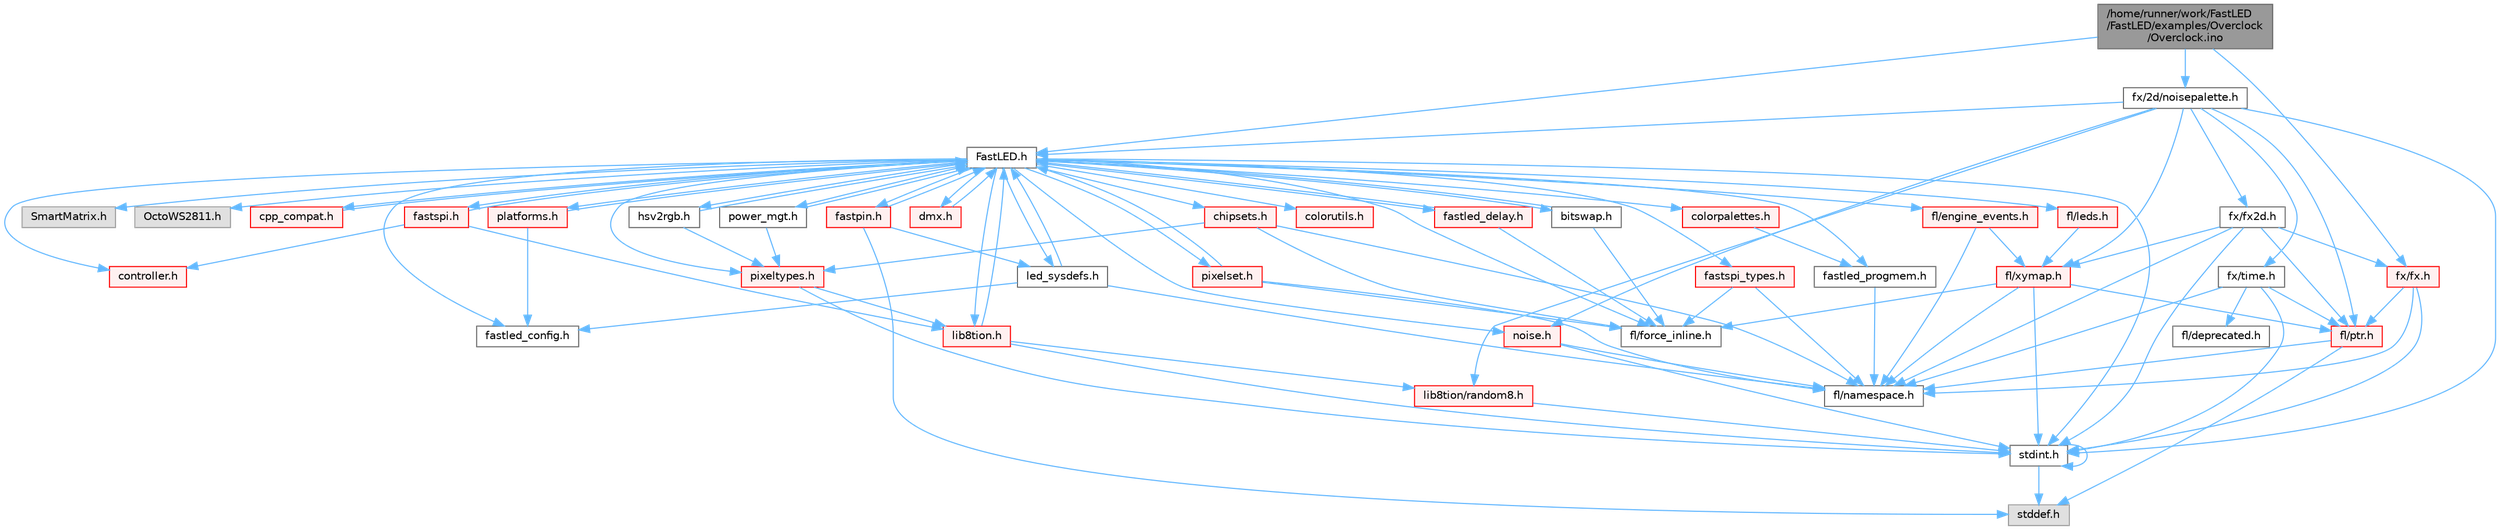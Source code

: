 digraph "/home/runner/work/FastLED/FastLED/examples/Overclock/Overclock.ino"
{
 // INTERACTIVE_SVG=YES
 // LATEX_PDF_SIZE
  bgcolor="transparent";
  edge [fontname=Helvetica,fontsize=10,labelfontname=Helvetica,labelfontsize=10];
  node [fontname=Helvetica,fontsize=10,shape=box,height=0.2,width=0.4];
  Node1 [id="Node000001",label="/home/runner/work/FastLED\l/FastLED/examples/Overclock\l/Overclock.ino",height=0.2,width=0.4,color="gray40", fillcolor="grey60", style="filled", fontcolor="black",tooltip="Demonstrates how to overclock a FastLED setup."];
  Node1 -> Node2 [id="edge1_Node000001_Node000002",color="steelblue1",style="solid",tooltip=" "];
  Node2 [id="Node000002",label="fx/2d/noisepalette.h",height=0.2,width=0.4,color="grey40", fillcolor="white", style="filled",URL="$d6/dc7/noisepalette_8h.html",tooltip="Demonstrates how to mix noise generation with color palettes on a 2D LED matrix."];
  Node2 -> Node3 [id="edge2_Node000002_Node000003",color="steelblue1",style="solid",tooltip=" "];
  Node3 [id="Node000003",label="stdint.h",height=0.2,width=0.4,color="grey40", fillcolor="white", style="filled",URL="$df/dd8/stdint_8h.html",tooltip=" "];
  Node3 -> Node4 [id="edge3_Node000003_Node000004",color="steelblue1",style="solid",tooltip=" "];
  Node4 [id="Node000004",label="stddef.h",height=0.2,width=0.4,color="grey60", fillcolor="#E0E0E0", style="filled",tooltip=" "];
  Node3 -> Node3 [id="edge4_Node000003_Node000003",color="steelblue1",style="solid",tooltip=" "];
  Node2 -> Node5 [id="edge5_Node000002_Node000005",color="steelblue1",style="solid",tooltip=" "];
  Node5 [id="Node000005",label="FastLED.h",height=0.2,width=0.4,color="grey40", fillcolor="white", style="filled",URL="$db/d97/_fast_l_e_d_8h.html",tooltip="central include file for FastLED, defines the CFastLED class/object"];
  Node5 -> Node3 [id="edge6_Node000005_Node000003",color="steelblue1",style="solid",tooltip=" "];
  Node5 -> Node6 [id="edge7_Node000005_Node000006",color="steelblue1",style="solid",tooltip=" "];
  Node6 [id="Node000006",label="SmartMatrix.h",height=0.2,width=0.4,color="grey60", fillcolor="#E0E0E0", style="filled",tooltip=" "];
  Node5 -> Node7 [id="edge8_Node000005_Node000007",color="steelblue1",style="solid",tooltip=" "];
  Node7 [id="Node000007",label="OctoWS2811.h",height=0.2,width=0.4,color="grey60", fillcolor="#E0E0E0", style="filled",tooltip=" "];
  Node5 -> Node8 [id="edge9_Node000005_Node000008",color="steelblue1",style="solid",tooltip=" "];
  Node8 [id="Node000008",label="fl/force_inline.h",height=0.2,width=0.4,color="grey40", fillcolor="white", style="filled",URL="$d4/d64/force__inline_8h.html",tooltip=" "];
  Node5 -> Node9 [id="edge10_Node000005_Node000009",color="steelblue1",style="solid",tooltip=" "];
  Node9 [id="Node000009",label="cpp_compat.h",height=0.2,width=0.4,color="red", fillcolor="#FFF0F0", style="filled",URL="$d9/d13/cpp__compat_8h.html",tooltip="Compatibility functions based on C++ version."];
  Node9 -> Node5 [id="edge11_Node000009_Node000005",color="steelblue1",style="solid",tooltip=" "];
  Node5 -> Node11 [id="edge12_Node000005_Node000011",color="steelblue1",style="solid",tooltip=" "];
  Node11 [id="Node000011",label="fastled_config.h",height=0.2,width=0.4,color="grey40", fillcolor="white", style="filled",URL="$d5/d11/fastled__config_8h.html",tooltip="Contains definitions that can be used to configure FastLED at compile time."];
  Node5 -> Node12 [id="edge13_Node000005_Node000012",color="steelblue1",style="solid",tooltip=" "];
  Node12 [id="Node000012",label="led_sysdefs.h",height=0.2,width=0.4,color="grey40", fillcolor="white", style="filled",URL="$d9/d3e/led__sysdefs_8h.html",tooltip="Determines which platform system definitions to include."];
  Node12 -> Node5 [id="edge14_Node000012_Node000005",color="steelblue1",style="solid",tooltip=" "];
  Node12 -> Node11 [id="edge15_Node000012_Node000011",color="steelblue1",style="solid",tooltip=" "];
  Node12 -> Node13 [id="edge16_Node000012_Node000013",color="steelblue1",style="solid",tooltip=" "];
  Node13 [id="Node000013",label="fl/namespace.h",height=0.2,width=0.4,color="grey40", fillcolor="white", style="filled",URL="$df/d2a/namespace_8h.html",tooltip="Implements the FastLED namespace macros."];
  Node5 -> Node14 [id="edge17_Node000005_Node000014",color="steelblue1",style="solid",tooltip=" "];
  Node14 [id="Node000014",label="fastled_delay.h",height=0.2,width=0.4,color="red", fillcolor="#FFF0F0", style="filled",URL="$d0/da8/fastled__delay_8h.html",tooltip="Utility functions and classes for managing delay cycles."];
  Node14 -> Node5 [id="edge18_Node000014_Node000005",color="steelblue1",style="solid",tooltip=" "];
  Node14 -> Node8 [id="edge19_Node000014_Node000008",color="steelblue1",style="solid",tooltip=" "];
  Node5 -> Node16 [id="edge20_Node000005_Node000016",color="steelblue1",style="solid",tooltip=" "];
  Node16 [id="Node000016",label="bitswap.h",height=0.2,width=0.4,color="grey40", fillcolor="white", style="filled",URL="$de/ded/bitswap_8h.html",tooltip="Functions for doing a rotation of bits/bytes used by parallel output."];
  Node16 -> Node5 [id="edge21_Node000016_Node000005",color="steelblue1",style="solid",tooltip=" "];
  Node16 -> Node8 [id="edge22_Node000016_Node000008",color="steelblue1",style="solid",tooltip=" "];
  Node5 -> Node17 [id="edge23_Node000005_Node000017",color="steelblue1",style="solid",tooltip=" "];
  Node17 [id="Node000017",label="controller.h",height=0.2,width=0.4,color="red", fillcolor="#FFF0F0", style="filled",URL="$d2/dd9/controller_8h.html",tooltip="deprecated: base definitions used by led controllers for writing out led data"];
  Node5 -> Node69 [id="edge24_Node000005_Node000069",color="steelblue1",style="solid",tooltip=" "];
  Node69 [id="Node000069",label="fastpin.h",height=0.2,width=0.4,color="red", fillcolor="#FFF0F0", style="filled",URL="$db/d65/fastpin_8h.html",tooltip="Class base definitions for defining fast pin access."];
  Node69 -> Node5 [id="edge25_Node000069_Node000005",color="steelblue1",style="solid",tooltip=" "];
  Node69 -> Node12 [id="edge26_Node000069_Node000012",color="steelblue1",style="solid",tooltip=" "];
  Node69 -> Node4 [id="edge27_Node000069_Node000004",color="steelblue1",style="solid",tooltip=" "];
  Node5 -> Node70 [id="edge28_Node000005_Node000070",color="steelblue1",style="solid",tooltip=" "];
  Node70 [id="Node000070",label="fastspi_types.h",height=0.2,width=0.4,color="red", fillcolor="#FFF0F0", style="filled",URL="$d2/ddb/fastspi__types_8h.html",tooltip="Data types and constants used by SPI interfaces."];
  Node70 -> Node8 [id="edge29_Node000070_Node000008",color="steelblue1",style="solid",tooltip=" "];
  Node70 -> Node13 [id="edge30_Node000070_Node000013",color="steelblue1",style="solid",tooltip=" "];
  Node5 -> Node71 [id="edge31_Node000005_Node000071",color="steelblue1",style="solid",tooltip=" "];
  Node71 [id="Node000071",label="dmx.h",height=0.2,width=0.4,color="red", fillcolor="#FFF0F0", style="filled",URL="$d3/de1/dmx_8h.html",tooltip="Defines the DMX512-based LED controllers."];
  Node71 -> Node5 [id="edge32_Node000071_Node000005",color="steelblue1",style="solid",tooltip=" "];
  Node5 -> Node74 [id="edge33_Node000005_Node000074",color="steelblue1",style="solid",tooltip=" "];
  Node74 [id="Node000074",label="platforms.h",height=0.2,width=0.4,color="red", fillcolor="#FFF0F0", style="filled",URL="$da/dc9/platforms_8h.html",tooltip="Determines which platforms headers to include."];
  Node74 -> Node5 [id="edge34_Node000074_Node000005",color="steelblue1",style="solid",tooltip=" "];
  Node74 -> Node11 [id="edge35_Node000074_Node000011",color="steelblue1",style="solid",tooltip=" "];
  Node5 -> Node76 [id="edge36_Node000005_Node000076",color="steelblue1",style="solid",tooltip=" "];
  Node76 [id="Node000076",label="fastled_progmem.h",height=0.2,width=0.4,color="grey40", fillcolor="white", style="filled",URL="$df/dab/fastled__progmem_8h.html",tooltip="Wrapper definitions to allow seamless use of PROGMEM in environments that have it."];
  Node76 -> Node13 [id="edge37_Node000076_Node000013",color="steelblue1",style="solid",tooltip=" "];
  Node5 -> Node20 [id="edge38_Node000005_Node000020",color="steelblue1",style="solid",tooltip=" "];
  Node20 [id="Node000020",label="lib8tion.h",height=0.2,width=0.4,color="red", fillcolor="#FFF0F0", style="filled",URL="$df/da5/lib8tion_8h.html",tooltip="Fast, efficient 8-bit math functions specifically designed for high-performance LED programming."];
  Node20 -> Node5 [id="edge39_Node000020_Node000005",color="steelblue1",style="solid",tooltip=" "];
  Node20 -> Node3 [id="edge40_Node000020_Node000003",color="steelblue1",style="solid",tooltip=" "];
  Node20 -> Node46 [id="edge41_Node000020_Node000046",color="steelblue1",style="solid",tooltip=" "];
  Node46 [id="Node000046",label="lib8tion/random8.h",height=0.2,width=0.4,color="red", fillcolor="#FFF0F0", style="filled",URL="$d9/dfa/random8_8h.html",tooltip="Fast, efficient random number generators specifically designed for high-performance LED programming."];
  Node46 -> Node3 [id="edge42_Node000046_Node000003",color="steelblue1",style="solid",tooltip=" "];
  Node5 -> Node19 [id="edge43_Node000005_Node000019",color="steelblue1",style="solid",tooltip=" "];
  Node19 [id="Node000019",label="pixeltypes.h",height=0.2,width=0.4,color="red", fillcolor="#FFF0F0", style="filled",URL="$d2/dba/pixeltypes_8h.html",tooltip="Includes defintions for RGB and HSV pixels."];
  Node19 -> Node3 [id="edge44_Node000019_Node000003",color="steelblue1",style="solid",tooltip=" "];
  Node19 -> Node20 [id="edge45_Node000019_Node000020",color="steelblue1",style="solid",tooltip=" "];
  Node5 -> Node77 [id="edge46_Node000005_Node000077",color="steelblue1",style="solid",tooltip=" "];
  Node77 [id="Node000077",label="hsv2rgb.h",height=0.2,width=0.4,color="grey40", fillcolor="white", style="filled",URL="$de/d9a/hsv2rgb_8h.html",tooltip="Functions to convert from the HSV colorspace to the RGB colorspace."];
  Node77 -> Node5 [id="edge47_Node000077_Node000005",color="steelblue1",style="solid",tooltip=" "];
  Node77 -> Node19 [id="edge48_Node000077_Node000019",color="steelblue1",style="solid",tooltip=" "];
  Node5 -> Node78 [id="edge49_Node000005_Node000078",color="steelblue1",style="solid",tooltip=" "];
  Node78 [id="Node000078",label="colorutils.h",height=0.2,width=0.4,color="red", fillcolor="#FFF0F0", style="filled",URL="$d1/dfb/colorutils_8h.html",tooltip=" "];
  Node5 -> Node84 [id="edge50_Node000005_Node000084",color="steelblue1",style="solid",tooltip=" "];
  Node84 [id="Node000084",label="pixelset.h",height=0.2,width=0.4,color="red", fillcolor="#FFF0F0", style="filled",URL="$d4/d46/pixelset_8h.html",tooltip="Declares classes for managing logical groups of LEDs."];
  Node84 -> Node8 [id="edge51_Node000084_Node000008",color="steelblue1",style="solid",tooltip=" "];
  Node84 -> Node13 [id="edge52_Node000084_Node000013",color="steelblue1",style="solid",tooltip=" "];
  Node84 -> Node5 [id="edge53_Node000084_Node000005",color="steelblue1",style="solid",tooltip=" "];
  Node5 -> Node86 [id="edge54_Node000005_Node000086",color="steelblue1",style="solid",tooltip=" "];
  Node86 [id="Node000086",label="colorpalettes.h",height=0.2,width=0.4,color="red", fillcolor="#FFF0F0", style="filled",URL="$dc/dcc/colorpalettes_8h.html",tooltip="Declarations for the predefined color palettes supplied by FastLED."];
  Node86 -> Node76 [id="edge55_Node000086_Node000076",color="steelblue1",style="solid",tooltip=" "];
  Node5 -> Node87 [id="edge56_Node000005_Node000087",color="steelblue1",style="solid",tooltip=" "];
  Node87 [id="Node000087",label="noise.h",height=0.2,width=0.4,color="red", fillcolor="#FFF0F0", style="filled",URL="$d1/d31/noise_8h.html",tooltip="Functions to generate and fill arrays with noise."];
  Node87 -> Node3 [id="edge57_Node000087_Node000003",color="steelblue1",style="solid",tooltip=" "];
  Node87 -> Node13 [id="edge58_Node000087_Node000013",color="steelblue1",style="solid",tooltip=" "];
  Node5 -> Node88 [id="edge59_Node000005_Node000088",color="steelblue1",style="solid",tooltip=" "];
  Node88 [id="Node000088",label="power_mgt.h",height=0.2,width=0.4,color="grey40", fillcolor="white", style="filled",URL="$dc/d5b/power__mgt_8h.html",tooltip="Functions to limit the power used by FastLED."];
  Node88 -> Node5 [id="edge60_Node000088_Node000005",color="steelblue1",style="solid",tooltip=" "];
  Node88 -> Node19 [id="edge61_Node000088_Node000019",color="steelblue1",style="solid",tooltip=" "];
  Node5 -> Node89 [id="edge62_Node000005_Node000089",color="steelblue1",style="solid",tooltip=" "];
  Node89 [id="Node000089",label="fastspi.h",height=0.2,width=0.4,color="red", fillcolor="#FFF0F0", style="filled",URL="$d6/ddc/fastspi_8h.html",tooltip="Serial peripheral interface (SPI) definitions per platform."];
  Node89 -> Node5 [id="edge63_Node000089_Node000005",color="steelblue1",style="solid",tooltip=" "];
  Node89 -> Node17 [id="edge64_Node000089_Node000017",color="steelblue1",style="solid",tooltip=" "];
  Node89 -> Node20 [id="edge65_Node000089_Node000020",color="steelblue1",style="solid",tooltip=" "];
  Node5 -> Node91 [id="edge66_Node000005_Node000091",color="steelblue1",style="solid",tooltip=" "];
  Node91 [id="Node000091",label="chipsets.h",height=0.2,width=0.4,color="red", fillcolor="#FFF0F0", style="filled",URL="$db/d66/chipsets_8h.html",tooltip="Contains the bulk of the definitions for the various LED chipsets supported."];
  Node91 -> Node19 [id="edge67_Node000091_Node000019",color="steelblue1",style="solid",tooltip=" "];
  Node91 -> Node8 [id="edge68_Node000091_Node000008",color="steelblue1",style="solid",tooltip=" "];
  Node91 -> Node13 [id="edge69_Node000091_Node000013",color="steelblue1",style="solid",tooltip=" "];
  Node5 -> Node57 [id="edge70_Node000005_Node000057",color="steelblue1",style="solid",tooltip=" "];
  Node57 [id="Node000057",label="fl/engine_events.h",height=0.2,width=0.4,color="red", fillcolor="#FFF0F0", style="filled",URL="$db/dc0/engine__events_8h.html",tooltip=" "];
  Node57 -> Node13 [id="edge71_Node000057_Node000013",color="steelblue1",style="solid",tooltip=" "];
  Node57 -> Node66 [id="edge72_Node000057_Node000066",color="steelblue1",style="solid",tooltip=" "];
  Node66 [id="Node000066",label="fl/xymap.h",height=0.2,width=0.4,color="red", fillcolor="#FFF0F0", style="filled",URL="$da/d61/xymap_8h.html",tooltip=" "];
  Node66 -> Node3 [id="edge73_Node000066_Node000003",color="steelblue1",style="solid",tooltip=" "];
  Node66 -> Node8 [id="edge74_Node000066_Node000008",color="steelblue1",style="solid",tooltip=" "];
  Node66 -> Node13 [id="edge75_Node000066_Node000013",color="steelblue1",style="solid",tooltip=" "];
  Node66 -> Node32 [id="edge76_Node000066_Node000032",color="steelblue1",style="solid",tooltip=" "];
  Node32 [id="Node000032",label="fl/ptr.h",height=0.2,width=0.4,color="red", fillcolor="#FFF0F0", style="filled",URL="$dd/d98/ptr_8h.html",tooltip=" "];
  Node32 -> Node4 [id="edge77_Node000032_Node000004",color="steelblue1",style="solid",tooltip=" "];
  Node32 -> Node13 [id="edge78_Node000032_Node000013",color="steelblue1",style="solid",tooltip=" "];
  Node5 -> Node92 [id="edge79_Node000005_Node000092",color="steelblue1",style="solid",tooltip=" "];
  Node92 [id="Node000092",label="fl/leds.h",height=0.2,width=0.4,color="red", fillcolor="#FFF0F0", style="filled",URL="$da/d78/leds_8h.html",tooltip=" "];
  Node92 -> Node66 [id="edge80_Node000092_Node000066",color="steelblue1",style="solid",tooltip=" "];
  Node2 -> Node32 [id="edge81_Node000002_Node000032",color="steelblue1",style="solid",tooltip=" "];
  Node2 -> Node66 [id="edge82_Node000002_Node000066",color="steelblue1",style="solid",tooltip=" "];
  Node2 -> Node93 [id="edge83_Node000002_Node000093",color="steelblue1",style="solid",tooltip=" "];
  Node93 [id="Node000093",label="fx/fx2d.h",height=0.2,width=0.4,color="grey40", fillcolor="white", style="filled",URL="$d9/d43/fx2d_8h.html",tooltip=" "];
  Node93 -> Node3 [id="edge84_Node000093_Node000003",color="steelblue1",style="solid",tooltip=" "];
  Node93 -> Node13 [id="edge85_Node000093_Node000013",color="steelblue1",style="solid",tooltip=" "];
  Node93 -> Node32 [id="edge86_Node000093_Node000032",color="steelblue1",style="solid",tooltip=" "];
  Node93 -> Node66 [id="edge87_Node000093_Node000066",color="steelblue1",style="solid",tooltip=" "];
  Node93 -> Node94 [id="edge88_Node000093_Node000094",color="steelblue1",style="solid",tooltip=" "];
  Node94 [id="Node000094",label="fx/fx.h",height=0.2,width=0.4,color="red", fillcolor="#FFF0F0", style="filled",URL="$df/d44/src_2fx_2fx_8h.html",tooltip=" "];
  Node94 -> Node3 [id="edge89_Node000094_Node000003",color="steelblue1",style="solid",tooltip=" "];
  Node94 -> Node13 [id="edge90_Node000094_Node000013",color="steelblue1",style="solid",tooltip=" "];
  Node94 -> Node32 [id="edge91_Node000094_Node000032",color="steelblue1",style="solid",tooltip=" "];
  Node2 -> Node97 [id="edge92_Node000002_Node000097",color="steelblue1",style="solid",tooltip=" "];
  Node97 [id="Node000097",label="fx/time.h",height=0.2,width=0.4,color="grey40", fillcolor="white", style="filled",URL="$de/df7/time_8h.html",tooltip=" "];
  Node97 -> Node3 [id="edge93_Node000097_Node000003",color="steelblue1",style="solid",tooltip=" "];
  Node97 -> Node81 [id="edge94_Node000097_Node000081",color="steelblue1",style="solid",tooltip=" "];
  Node81 [id="Node000081",label="fl/deprecated.h",height=0.2,width=0.4,color="grey40", fillcolor="white", style="filled",URL="$d4/dce/deprecated_8h.html",tooltip=" "];
  Node97 -> Node13 [id="edge95_Node000097_Node000013",color="steelblue1",style="solid",tooltip=" "];
  Node97 -> Node32 [id="edge96_Node000097_Node000032",color="steelblue1",style="solid",tooltip=" "];
  Node2 -> Node46 [id="edge97_Node000002_Node000046",color="steelblue1",style="solid",tooltip=" "];
  Node2 -> Node87 [id="edge98_Node000002_Node000087",color="steelblue1",style="solid",tooltip=" "];
  Node1 -> Node94 [id="edge99_Node000001_Node000094",color="steelblue1",style="solid",tooltip=" "];
  Node1 -> Node5 [id="edge100_Node000001_Node000005",color="steelblue1",style="solid",tooltip=" "];
}
